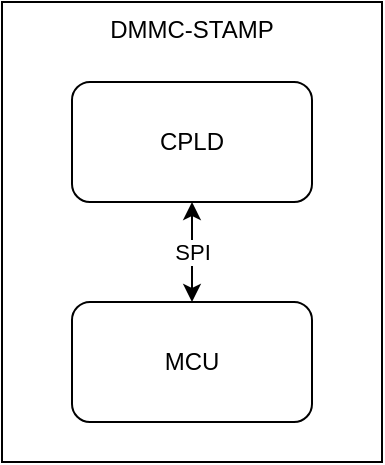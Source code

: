<mxfile version="14.6.8" type="device"><diagram id="Yzxpn7n5iX9V7iIQtY-G" name="Page-1"><mxGraphModel dx="1273" dy="1036" grid="1" gridSize="10" guides="1" tooltips="1" connect="1" arrows="1" fold="1" page="1" pageScale="1" pageWidth="850" pageHeight="1100" math="0" shadow="0"><root><mxCell id="0"/><mxCell id="1" parent="0"/><mxCell id="ehwoYGlzg0OJtdq5tpYY-1" value="DMMC-STAMP" style="rounded=0;whiteSpace=wrap;html=1;labelPosition=center;verticalLabelPosition=middle;align=center;verticalAlign=top;" vertex="1" parent="1"><mxGeometry x="360" y="360" width="190" height="230" as="geometry"/></mxCell><mxCell id="ehwoYGlzg0OJtdq5tpYY-2" value="MCU" style="rounded=1;whiteSpace=wrap;html=1;" vertex="1" parent="1"><mxGeometry x="395" y="510" width="120" height="60" as="geometry"/></mxCell><mxCell id="ehwoYGlzg0OJtdq5tpYY-3" value="CPLD" style="rounded=1;whiteSpace=wrap;html=1;" vertex="1" parent="1"><mxGeometry x="395" y="400" width="120" height="60" as="geometry"/></mxCell><mxCell id="ehwoYGlzg0OJtdq5tpYY-4" value="SPI" style="endArrow=classic;startArrow=classic;html=1;exitX=0.5;exitY=0;exitDx=0;exitDy=0;entryX=0.5;entryY=1;entryDx=0;entryDy=0;" edge="1" parent="1" source="ehwoYGlzg0OJtdq5tpYY-2" target="ehwoYGlzg0OJtdq5tpYY-3"><mxGeometry width="50" height="50" relative="1" as="geometry"><mxPoint x="400" y="510" as="sourcePoint"/><mxPoint x="450" y="460" as="targetPoint"/></mxGeometry></mxCell></root></mxGraphModel></diagram></mxfile>
